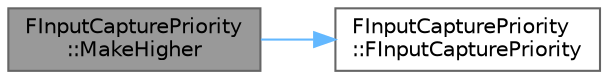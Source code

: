 digraph "FInputCapturePriority::MakeHigher"
{
 // INTERACTIVE_SVG=YES
 // LATEX_PDF_SIZE
  bgcolor="transparent";
  edge [fontname=Helvetica,fontsize=10,labelfontname=Helvetica,labelfontsize=10];
  node [fontname=Helvetica,fontsize=10,shape=box,height=0.2,width=0.4];
  rankdir="LR";
  Node1 [id="Node000001",label="FInputCapturePriority\l::MakeHigher",height=0.2,width=0.4,color="gray40", fillcolor="grey60", style="filled", fontcolor="black",tooltip=" "];
  Node1 -> Node2 [id="edge1_Node000001_Node000002",color="steelblue1",style="solid",tooltip=" "];
  Node2 [id="Node000002",label="FInputCapturePriority\l::FInputCapturePriority",height=0.2,width=0.4,color="grey40", fillcolor="white", style="filled",URL="$d0/d2e/structFInputCapturePriority.html#a5d66ab4841e20179e3d2ed335a78512e",tooltip=" "];
}
